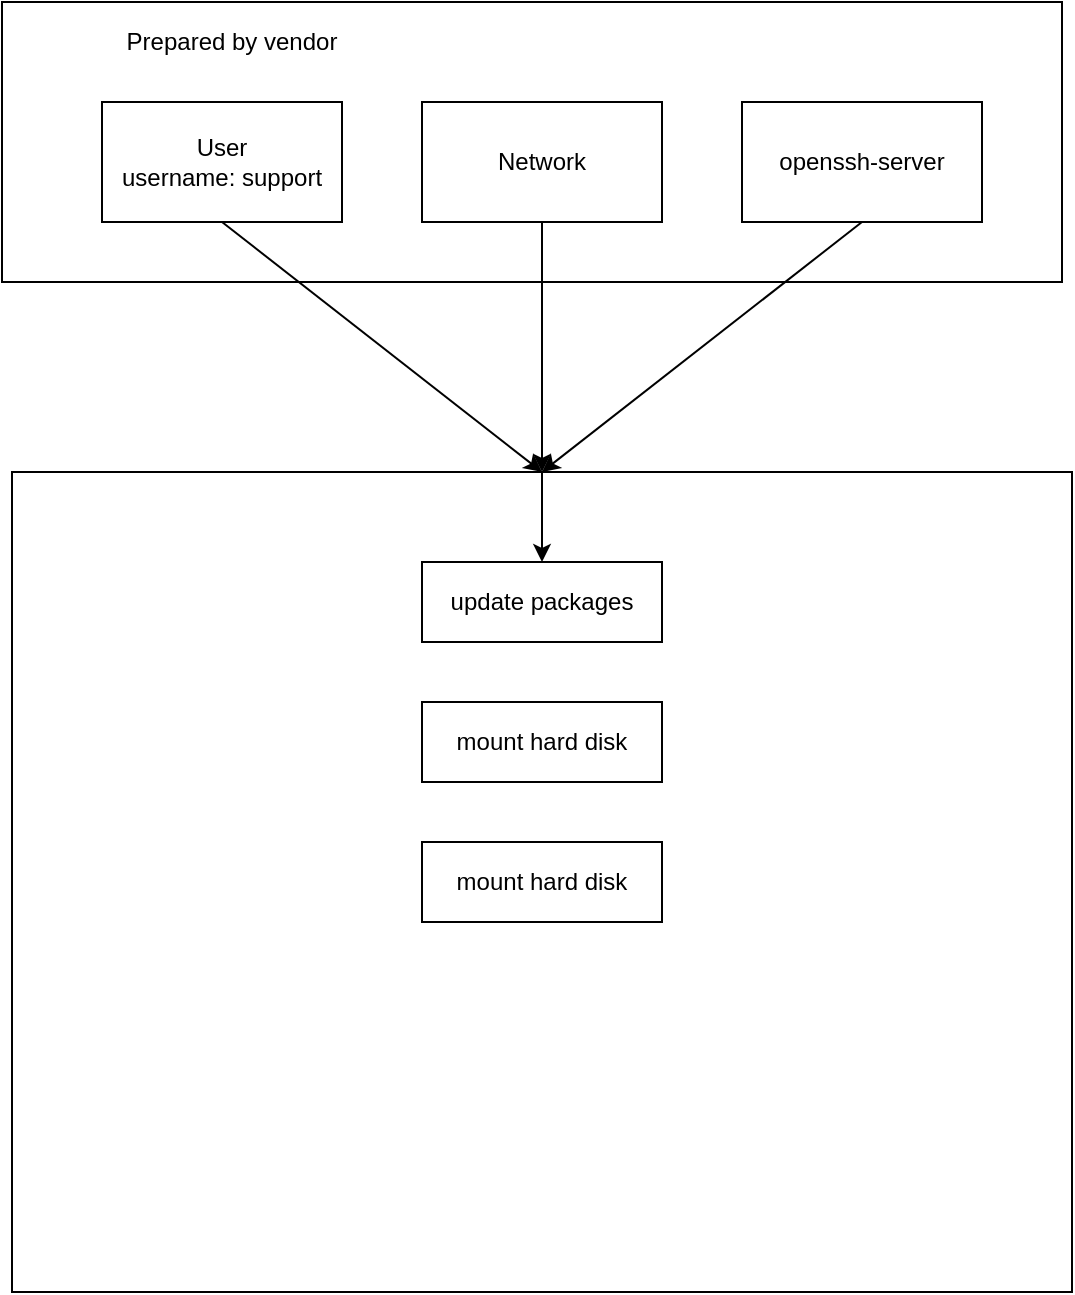 <mxfile version="14.5.4" type="github">
  <diagram id="cLQGnpIBgHVMD9t2Q3Sl" name="Page-1">
    <mxGraphModel dx="1550" dy="832" grid="1" gridSize="10" guides="1" tooltips="1" connect="1" arrows="1" fold="1" page="1" pageScale="1" pageWidth="850" pageHeight="1100" math="0" shadow="0">
      <root>
        <mxCell id="0" />
        <mxCell id="1" parent="0" />
        <mxCell id="Dsq_T1fQrubuRThdTYdz-5" value="" style="rounded=0;whiteSpace=wrap;html=1;" vertex="1" parent="1">
          <mxGeometry x="110" y="110" width="530" height="140" as="geometry" />
        </mxCell>
        <mxCell id="Dsq_T1fQrubuRThdTYdz-1" value="Network" style="rounded=0;whiteSpace=wrap;html=1;" vertex="1" parent="1">
          <mxGeometry x="320" y="160" width="120" height="60" as="geometry" />
        </mxCell>
        <mxCell id="Dsq_T1fQrubuRThdTYdz-2" value="User&lt;br&gt;username: support" style="whiteSpace=wrap;html=1;" vertex="1" parent="1">
          <mxGeometry x="160" y="160" width="120" height="60" as="geometry" />
        </mxCell>
        <mxCell id="Dsq_T1fQrubuRThdTYdz-3" value="openssh-server" style="rounded=0;whiteSpace=wrap;html=1;" vertex="1" parent="1">
          <mxGeometry x="480" y="160" width="120" height="60" as="geometry" />
        </mxCell>
        <mxCell id="Dsq_T1fQrubuRThdTYdz-6" value="Prepared by vendor" style="text;html=1;strokeColor=none;fillColor=none;align=center;verticalAlign=middle;whiteSpace=wrap;rounded=0;" vertex="1" parent="1">
          <mxGeometry x="160" y="120" width="130" height="20" as="geometry" />
        </mxCell>
        <mxCell id="Dsq_T1fQrubuRThdTYdz-7" value="" style="endArrow=classic;html=1;exitX=0.5;exitY=1;exitDx=0;exitDy=0;entryX=0.5;entryY=0;entryDx=0;entryDy=0;" edge="1" parent="1" source="Dsq_T1fQrubuRThdTYdz-2" target="Dsq_T1fQrubuRThdTYdz-10">
          <mxGeometry width="50" height="50" relative="1" as="geometry">
            <mxPoint x="400" y="320" as="sourcePoint" />
            <mxPoint x="380" y="370" as="targetPoint" />
          </mxGeometry>
        </mxCell>
        <mxCell id="Dsq_T1fQrubuRThdTYdz-8" value="" style="endArrow=classic;html=1;exitX=0.5;exitY=1;exitDx=0;exitDy=0;entryX=0.5;entryY=0;entryDx=0;entryDy=0;" edge="1" parent="1" source="Dsq_T1fQrubuRThdTYdz-1" target="Dsq_T1fQrubuRThdTYdz-10">
          <mxGeometry width="50" height="50" relative="1" as="geometry">
            <mxPoint x="400" y="320" as="sourcePoint" />
            <mxPoint x="380" y="370" as="targetPoint" />
          </mxGeometry>
        </mxCell>
        <mxCell id="Dsq_T1fQrubuRThdTYdz-9" value="" style="endArrow=classic;html=1;exitX=0.5;exitY=1;exitDx=0;exitDy=0;entryX=0.5;entryY=0;entryDx=0;entryDy=0;" edge="1" parent="1" source="Dsq_T1fQrubuRThdTYdz-3" target="Dsq_T1fQrubuRThdTYdz-10">
          <mxGeometry width="50" height="50" relative="1" as="geometry">
            <mxPoint x="400" y="320" as="sourcePoint" />
            <mxPoint x="380" y="370" as="targetPoint" />
          </mxGeometry>
        </mxCell>
        <mxCell id="Dsq_T1fQrubuRThdTYdz-10" value="" style="rounded=0;whiteSpace=wrap;html=1;" vertex="1" parent="1">
          <mxGeometry x="115" y="345" width="530" height="410" as="geometry" />
        </mxCell>
        <mxCell id="Dsq_T1fQrubuRThdTYdz-11" value="update packages" style="rounded=0;whiteSpace=wrap;html=1;" vertex="1" parent="1">
          <mxGeometry x="320" y="390" width="120" height="40" as="geometry" />
        </mxCell>
        <mxCell id="Dsq_T1fQrubuRThdTYdz-14" value="mount hard disk" style="rounded=0;whiteSpace=wrap;html=1;" vertex="1" parent="1">
          <mxGeometry x="320" y="460" width="120" height="40" as="geometry" />
        </mxCell>
        <mxCell id="Dsq_T1fQrubuRThdTYdz-15" value="" style="endArrow=classic;html=1;exitX=0.5;exitY=0;exitDx=0;exitDy=0;entryX=0.5;entryY=0;entryDx=0;entryDy=0;" edge="1" parent="1" source="Dsq_T1fQrubuRThdTYdz-10" target="Dsq_T1fQrubuRThdTYdz-11">
          <mxGeometry width="50" height="50" relative="1" as="geometry">
            <mxPoint x="400" y="380" as="sourcePoint" />
            <mxPoint x="450" y="330" as="targetPoint" />
          </mxGeometry>
        </mxCell>
        <mxCell id="Dsq_T1fQrubuRThdTYdz-16" value="mount hard disk" style="rounded=0;whiteSpace=wrap;html=1;" vertex="1" parent="1">
          <mxGeometry x="320" y="530" width="120" height="40" as="geometry" />
        </mxCell>
      </root>
    </mxGraphModel>
  </diagram>
</mxfile>
